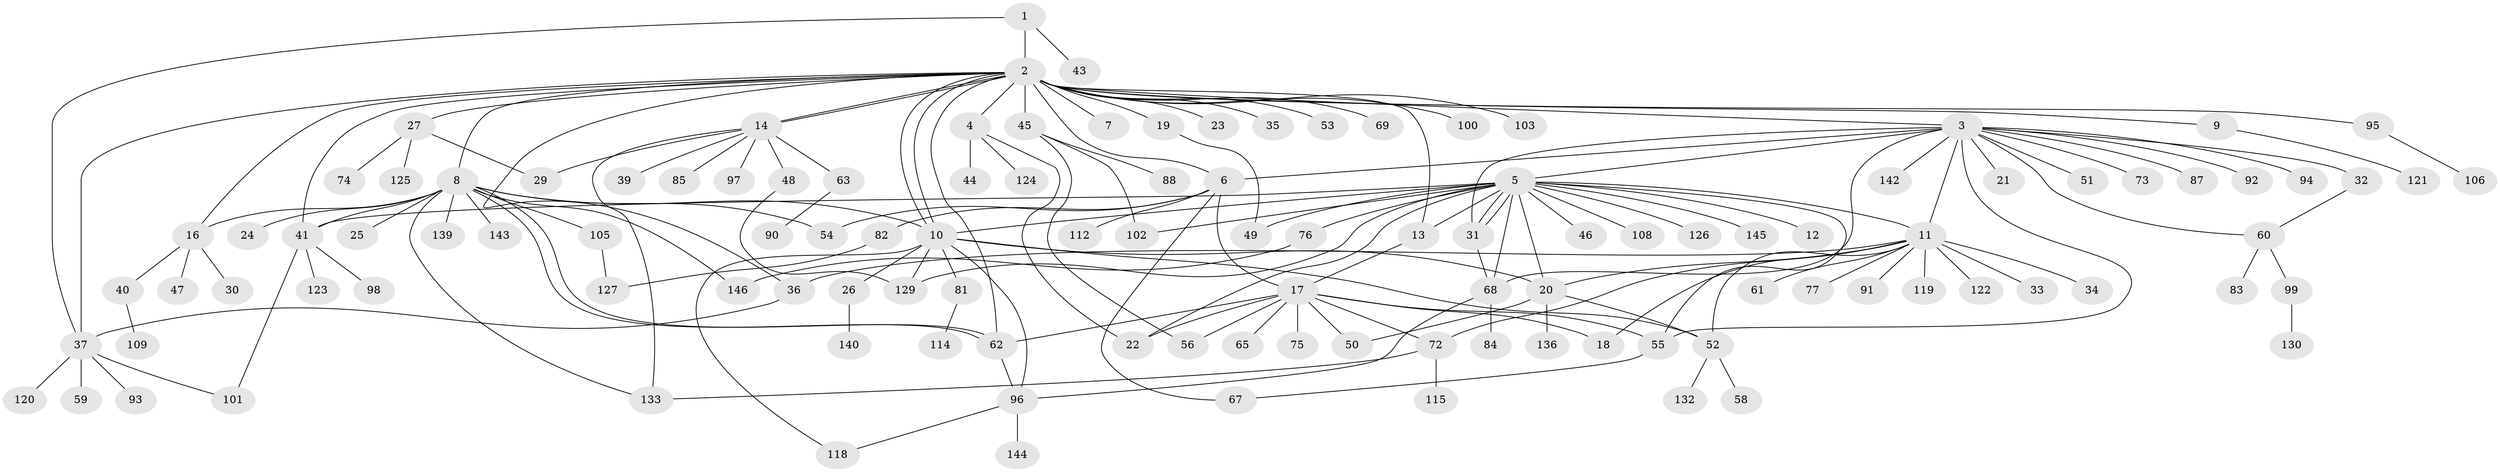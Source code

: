 // Generated by graph-tools (version 1.1) at 2025/23/03/03/25 07:23:50]
// undirected, 118 vertices, 166 edges
graph export_dot {
graph [start="1"]
  node [color=gray90,style=filled];
  1 [super="+38"];
  2 [super="+89"];
  3 [super="+71"];
  4;
  5 [super="+113"];
  6 [super="+15"];
  7;
  8 [super="+131"];
  9;
  10 [super="+42"];
  11 [super="+64"];
  12;
  13;
  14 [super="+57"];
  16 [super="+135"];
  17 [super="+28"];
  18;
  19;
  20 [super="+78"];
  21;
  22;
  23 [super="+86"];
  24;
  25;
  26 [super="+137"];
  27;
  29 [super="+110"];
  30;
  31 [super="+70"];
  32;
  33;
  34;
  35;
  36 [super="+104"];
  37 [super="+134"];
  39;
  40;
  41 [super="+107"];
  43;
  44;
  45 [super="+111"];
  46;
  47;
  48 [super="+79"];
  49;
  50;
  51;
  52 [super="+147"];
  53;
  54;
  55 [super="+66"];
  56;
  58;
  59;
  60 [super="+80"];
  61;
  62;
  63;
  65 [super="+148"];
  67;
  68 [super="+141"];
  69;
  72 [super="+128"];
  73 [super="+116"];
  74;
  75;
  76;
  77;
  81;
  82;
  83;
  84;
  85 [super="+138"];
  87;
  88;
  90;
  91;
  92;
  93;
  94;
  95;
  96;
  97;
  98;
  99;
  100;
  101;
  102;
  103;
  105;
  106 [super="+117"];
  108;
  109;
  112;
  114;
  115;
  118;
  119;
  120;
  121;
  122;
  123;
  124;
  125;
  126;
  127;
  129;
  130;
  132;
  133;
  136;
  139;
  140;
  142;
  143;
  144;
  145;
  146;
  1 -- 2;
  1 -- 37;
  1 -- 43;
  2 -- 3;
  2 -- 4;
  2 -- 6;
  2 -- 7;
  2 -- 8;
  2 -- 9;
  2 -- 10;
  2 -- 10;
  2 -- 13;
  2 -- 14 [weight=2];
  2 -- 14;
  2 -- 16;
  2 -- 19;
  2 -- 23;
  2 -- 27;
  2 -- 35;
  2 -- 36;
  2 -- 37;
  2 -- 41;
  2 -- 45 [weight=2];
  2 -- 53;
  2 -- 62;
  2 -- 69;
  2 -- 95;
  2 -- 100;
  2 -- 103;
  3 -- 5;
  3 -- 11 [weight=2];
  3 -- 21;
  3 -- 32;
  3 -- 51;
  3 -- 55;
  3 -- 60;
  3 -- 68;
  3 -- 73;
  3 -- 87;
  3 -- 92;
  3 -- 94;
  3 -- 142;
  3 -- 6;
  3 -- 31;
  4 -- 22;
  4 -- 44;
  4 -- 124;
  5 -- 10 [weight=2];
  5 -- 11;
  5 -- 12;
  5 -- 13;
  5 -- 20;
  5 -- 22;
  5 -- 31;
  5 -- 31;
  5 -- 41;
  5 -- 46;
  5 -- 49;
  5 -- 76;
  5 -- 102;
  5 -- 108;
  5 -- 126;
  5 -- 129;
  5 -- 145;
  5 -- 68;
  5 -- 55;
  6 -- 67;
  6 -- 112;
  6 -- 17;
  6 -- 82;
  6 -- 54;
  8 -- 10 [weight=2];
  8 -- 16;
  8 -- 24;
  8 -- 25;
  8 -- 41 [weight=2];
  8 -- 54;
  8 -- 62;
  8 -- 62;
  8 -- 105;
  8 -- 133;
  8 -- 139;
  8 -- 143;
  8 -- 146;
  9 -- 121;
  10 -- 20;
  10 -- 26;
  10 -- 81;
  10 -- 96;
  10 -- 129;
  10 -- 52;
  10 -- 118;
  11 -- 20;
  11 -- 33;
  11 -- 34;
  11 -- 36;
  11 -- 52;
  11 -- 61;
  11 -- 72;
  11 -- 91;
  11 -- 119;
  11 -- 122;
  11 -- 18;
  11 -- 77;
  13 -- 17;
  14 -- 39;
  14 -- 48;
  14 -- 63;
  14 -- 85;
  14 -- 133;
  14 -- 29;
  14 -- 97;
  16 -- 30;
  16 -- 40;
  16 -- 47;
  17 -- 18;
  17 -- 50;
  17 -- 55;
  17 -- 62;
  17 -- 75;
  17 -- 65;
  17 -- 22;
  17 -- 56;
  17 -- 72;
  19 -- 49;
  20 -- 50;
  20 -- 52;
  20 -- 136;
  26 -- 140;
  27 -- 29;
  27 -- 74;
  27 -- 125;
  31 -- 68;
  32 -- 60;
  36 -- 37;
  37 -- 59;
  37 -- 93;
  37 -- 101;
  37 -- 120;
  40 -- 109;
  41 -- 98;
  41 -- 101;
  41 -- 123;
  45 -- 88;
  45 -- 56;
  45 -- 102;
  48 -- 129;
  52 -- 58;
  52 -- 132;
  55 -- 67;
  60 -- 83;
  60 -- 99;
  62 -- 96;
  63 -- 90;
  68 -- 84;
  68 -- 96;
  72 -- 115;
  72 -- 133;
  76 -- 146;
  81 -- 114;
  82 -- 127;
  95 -- 106;
  96 -- 118;
  96 -- 144;
  99 -- 130;
  105 -- 127;
}
